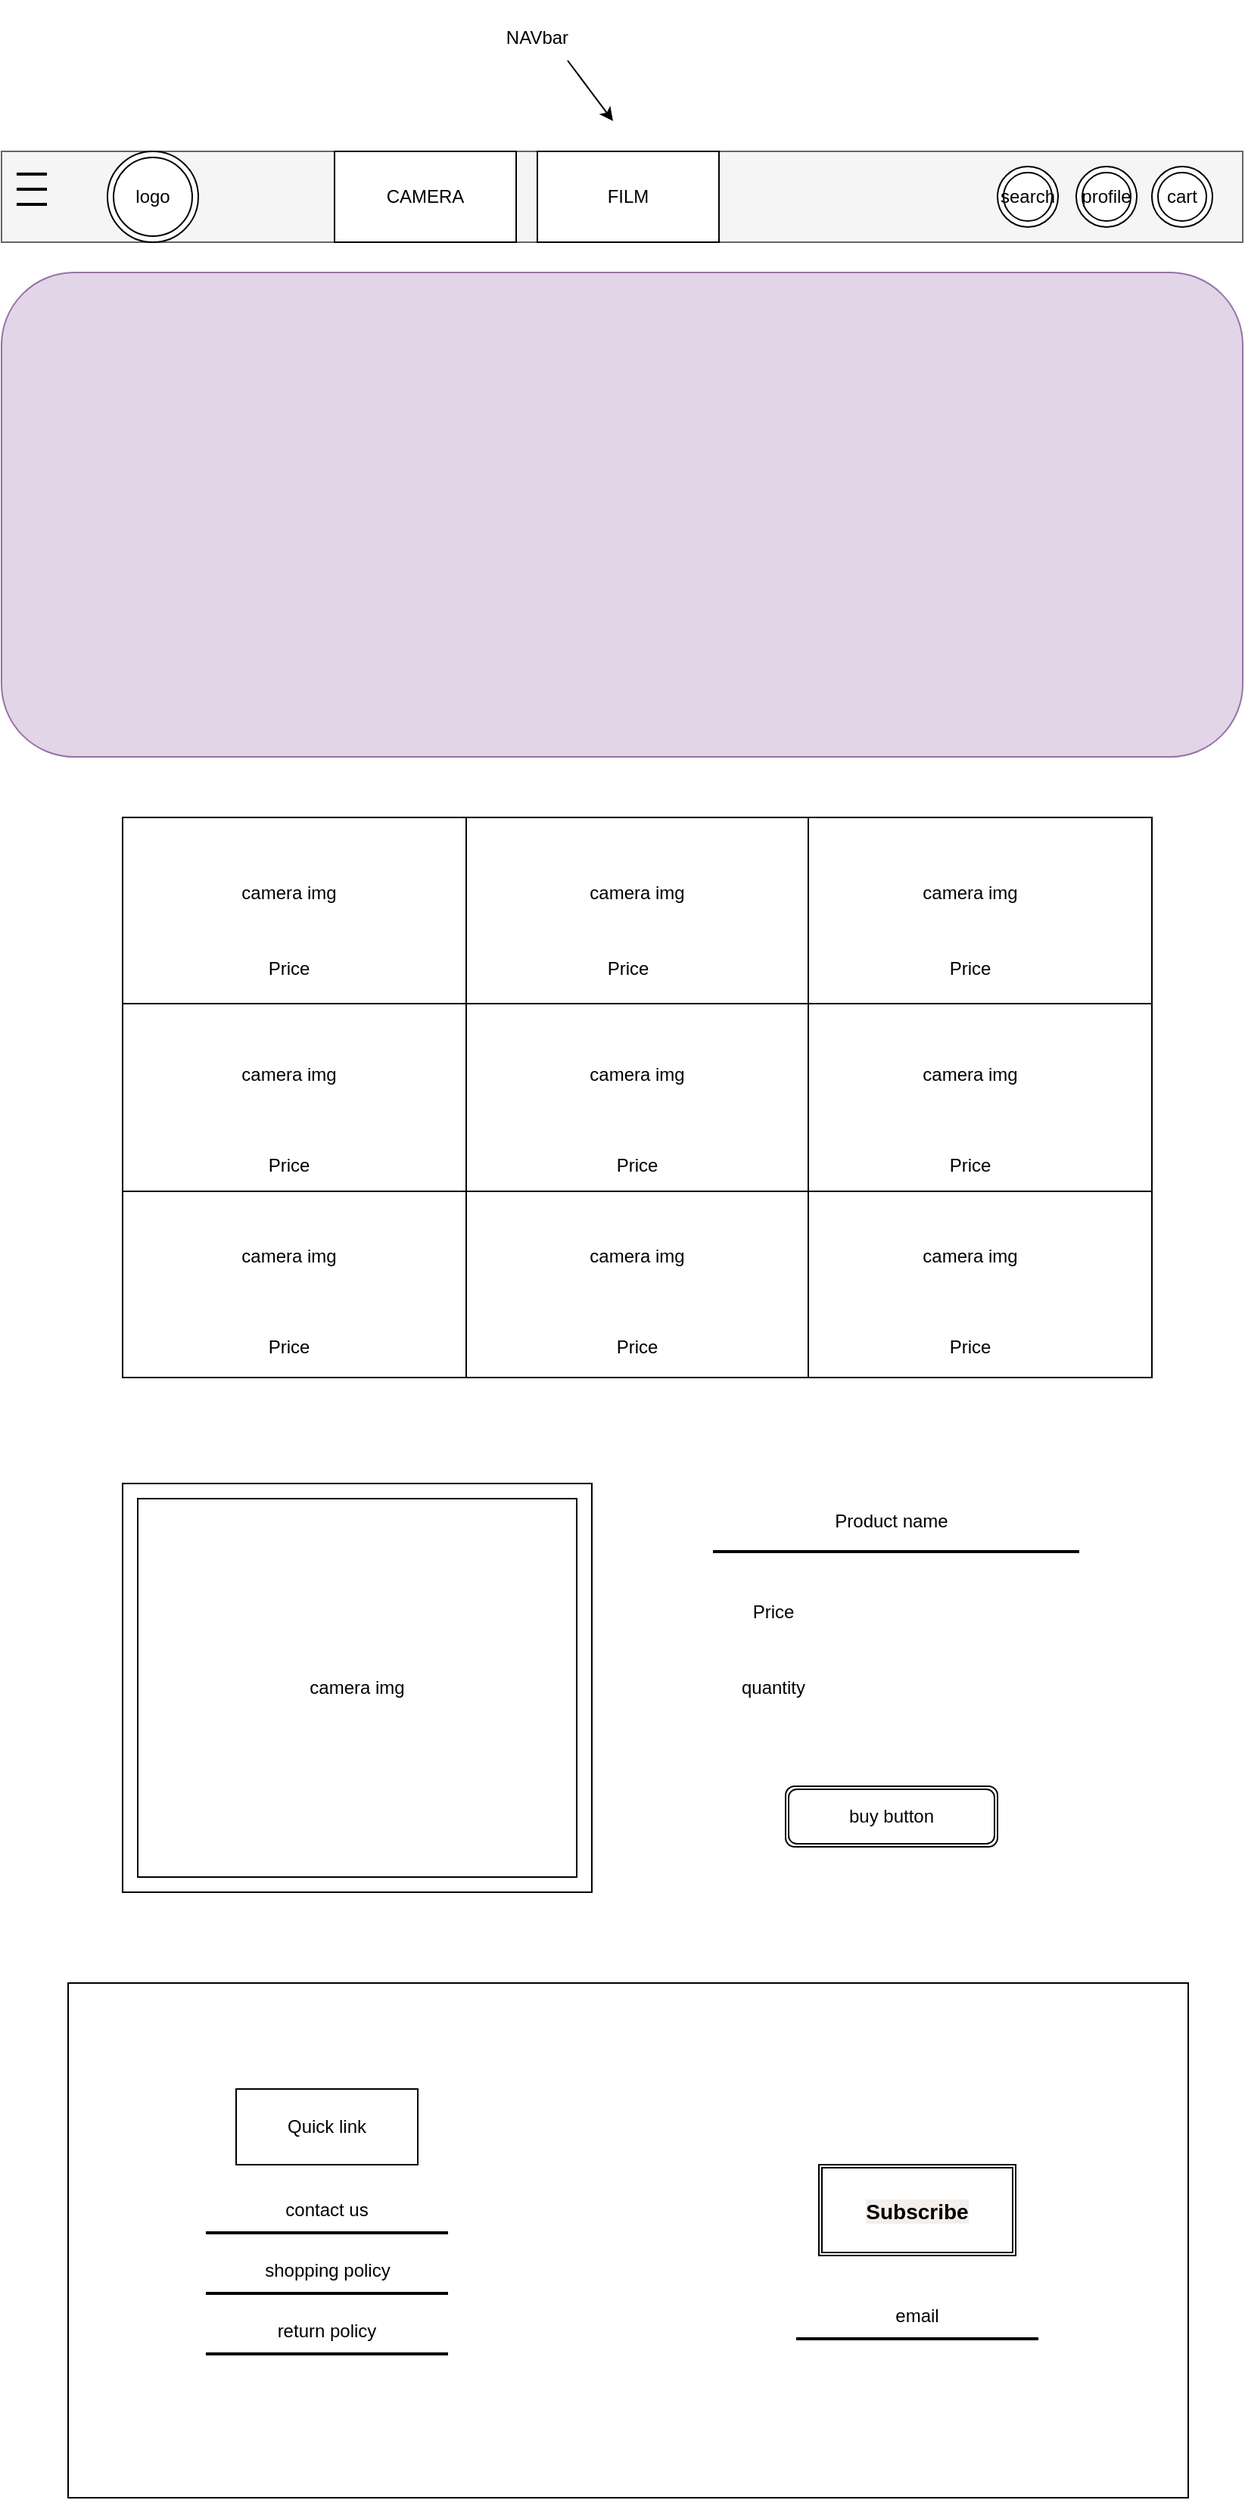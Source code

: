 <mxfile version="24.7.7" pages="2">
  <diagram name="main page" id="b4QESLmQaPlSJdOXizCd">
    <mxGraphModel dx="913" dy="2324" grid="1" gridSize="10" guides="1" tooltips="1" connect="1" arrows="1" fold="1" page="1" pageScale="1" pageWidth="827" pageHeight="1169" math="0" shadow="0">
      <root>
        <mxCell id="0" />
        <mxCell id="1" parent="0" />
        <mxCell id="5zPZAQfJRca9_3svzDNB-1" value="" style="rounded=0;whiteSpace=wrap;html=1;fillColor=#f5f5f5;fontColor=#333333;strokeColor=#666666;" vertex="1" parent="1">
          <mxGeometry width="820" height="60" as="geometry" />
        </mxCell>
        <mxCell id="5zPZAQfJRca9_3svzDNB-2" value="" style="rounded=1;whiteSpace=wrap;html=1;fillColor=#e1d5e7;strokeColor=#9673a6;" vertex="1" parent="1">
          <mxGeometry y="80" width="820" height="320" as="geometry" />
        </mxCell>
        <mxCell id="5zPZAQfJRca9_3svzDNB-3" value="" style="shape=table;startSize=0;container=1;collapsible=0;childLayout=tableLayout;fontSize=16;" vertex="1" parent="1">
          <mxGeometry x="80" y="440" width="680" height="370" as="geometry" />
        </mxCell>
        <mxCell id="5zPZAQfJRca9_3svzDNB-4" value="" style="shape=tableRow;horizontal=0;startSize=0;swimlaneHead=0;swimlaneBody=0;strokeColor=inherit;top=0;left=0;bottom=0;right=0;collapsible=0;dropTarget=0;fillColor=none;points=[[0,0.5],[1,0.5]];portConstraint=eastwest;fontSize=16;" vertex="1" parent="5zPZAQfJRca9_3svzDNB-3">
          <mxGeometry width="680" height="123" as="geometry" />
        </mxCell>
        <mxCell id="5zPZAQfJRca9_3svzDNB-5" value="" style="shape=partialRectangle;html=1;whiteSpace=wrap;connectable=0;strokeColor=inherit;overflow=hidden;fillColor=none;top=0;left=0;bottom=0;right=0;pointerEvents=1;fontSize=16;" vertex="1" parent="5zPZAQfJRca9_3svzDNB-4">
          <mxGeometry width="227" height="123" as="geometry">
            <mxRectangle width="227" height="123" as="alternateBounds" />
          </mxGeometry>
        </mxCell>
        <mxCell id="5zPZAQfJRca9_3svzDNB-6" value="" style="shape=partialRectangle;html=1;whiteSpace=wrap;connectable=0;strokeColor=inherit;overflow=hidden;fillColor=none;top=0;left=0;bottom=0;right=0;pointerEvents=1;fontSize=16;" vertex="1" parent="5zPZAQfJRca9_3svzDNB-4">
          <mxGeometry x="227" width="226" height="123" as="geometry">
            <mxRectangle width="226" height="123" as="alternateBounds" />
          </mxGeometry>
        </mxCell>
        <mxCell id="5zPZAQfJRca9_3svzDNB-7" value="" style="shape=partialRectangle;html=1;whiteSpace=wrap;connectable=0;strokeColor=inherit;overflow=hidden;fillColor=none;top=0;left=0;bottom=0;right=0;pointerEvents=1;fontSize=16;" vertex="1" parent="5zPZAQfJRca9_3svzDNB-4">
          <mxGeometry x="453" width="227" height="123" as="geometry">
            <mxRectangle width="227" height="123" as="alternateBounds" />
          </mxGeometry>
        </mxCell>
        <mxCell id="5zPZAQfJRca9_3svzDNB-8" value="" style="shape=tableRow;horizontal=0;startSize=0;swimlaneHead=0;swimlaneBody=0;strokeColor=inherit;top=0;left=0;bottom=0;right=0;collapsible=0;dropTarget=0;fillColor=none;points=[[0,0.5],[1,0.5]];portConstraint=eastwest;fontSize=16;" vertex="1" parent="5zPZAQfJRca9_3svzDNB-3">
          <mxGeometry y="123" width="680" height="124" as="geometry" />
        </mxCell>
        <mxCell id="5zPZAQfJRca9_3svzDNB-9" value="" style="shape=partialRectangle;html=1;whiteSpace=wrap;connectable=0;strokeColor=inherit;overflow=hidden;fillColor=none;top=0;left=0;bottom=0;right=0;pointerEvents=1;fontSize=16;" vertex="1" parent="5zPZAQfJRca9_3svzDNB-8">
          <mxGeometry width="227" height="124" as="geometry">
            <mxRectangle width="227" height="124" as="alternateBounds" />
          </mxGeometry>
        </mxCell>
        <mxCell id="5zPZAQfJRca9_3svzDNB-10" value="" style="shape=partialRectangle;html=1;whiteSpace=wrap;connectable=0;strokeColor=inherit;overflow=hidden;fillColor=none;top=0;left=0;bottom=0;right=0;pointerEvents=1;fontSize=16;" vertex="1" parent="5zPZAQfJRca9_3svzDNB-8">
          <mxGeometry x="227" width="226" height="124" as="geometry">
            <mxRectangle width="226" height="124" as="alternateBounds" />
          </mxGeometry>
        </mxCell>
        <mxCell id="5zPZAQfJRca9_3svzDNB-11" value="" style="shape=partialRectangle;html=1;whiteSpace=wrap;connectable=0;strokeColor=inherit;overflow=hidden;fillColor=none;top=0;left=0;bottom=0;right=0;pointerEvents=1;fontSize=16;" vertex="1" parent="5zPZAQfJRca9_3svzDNB-8">
          <mxGeometry x="453" width="227" height="124" as="geometry">
            <mxRectangle width="227" height="124" as="alternateBounds" />
          </mxGeometry>
        </mxCell>
        <mxCell id="5zPZAQfJRca9_3svzDNB-12" value="" style="shape=tableRow;horizontal=0;startSize=0;swimlaneHead=0;swimlaneBody=0;strokeColor=inherit;top=0;left=0;bottom=0;right=0;collapsible=0;dropTarget=0;fillColor=none;points=[[0,0.5],[1,0.5]];portConstraint=eastwest;fontSize=16;" vertex="1" parent="5zPZAQfJRca9_3svzDNB-3">
          <mxGeometry y="247" width="680" height="123" as="geometry" />
        </mxCell>
        <mxCell id="5zPZAQfJRca9_3svzDNB-13" value="" style="shape=partialRectangle;html=1;whiteSpace=wrap;connectable=0;strokeColor=inherit;overflow=hidden;fillColor=none;top=0;left=0;bottom=0;right=0;pointerEvents=1;fontSize=16;" vertex="1" parent="5zPZAQfJRca9_3svzDNB-12">
          <mxGeometry width="227" height="123" as="geometry">
            <mxRectangle width="227" height="123" as="alternateBounds" />
          </mxGeometry>
        </mxCell>
        <mxCell id="5zPZAQfJRca9_3svzDNB-14" value="" style="shape=partialRectangle;html=1;whiteSpace=wrap;connectable=0;strokeColor=inherit;overflow=hidden;fillColor=none;top=0;left=0;bottom=0;right=0;pointerEvents=1;fontSize=16;" vertex="1" parent="5zPZAQfJRca9_3svzDNB-12">
          <mxGeometry x="227" width="226" height="123" as="geometry">
            <mxRectangle width="226" height="123" as="alternateBounds" />
          </mxGeometry>
        </mxCell>
        <mxCell id="5zPZAQfJRca9_3svzDNB-15" value="" style="shape=partialRectangle;html=1;whiteSpace=wrap;connectable=0;strokeColor=inherit;overflow=hidden;fillColor=none;top=0;left=0;bottom=0;right=0;pointerEvents=1;fontSize=16;" vertex="1" parent="5zPZAQfJRca9_3svzDNB-12">
          <mxGeometry x="453" width="227" height="123" as="geometry">
            <mxRectangle width="227" height="123" as="alternateBounds" />
          </mxGeometry>
        </mxCell>
        <mxCell id="5zPZAQfJRca9_3svzDNB-17" value="" style="verticalLabelPosition=bottom;verticalAlign=top;html=1;shape=mxgraph.basic.frame;dx=10;whiteSpace=wrap;" vertex="1" parent="1">
          <mxGeometry x="80" y="880" width="310" height="270" as="geometry" />
        </mxCell>
        <UserObject label="Product name" placeholders="1" name="Variable" id="5zPZAQfJRca9_3svzDNB-19">
          <mxCell style="text;html=1;strokeColor=none;fillColor=none;align=center;verticalAlign=middle;whiteSpace=wrap;overflow=hidden;" vertex="1" parent="1">
            <mxGeometry x="440" y="880" width="296" height="50" as="geometry" />
          </mxCell>
        </UserObject>
        <UserObject label="Price" placeholders="1" name="Variable" id="5zPZAQfJRca9_3svzDNB-20">
          <mxCell style="text;html=1;strokeColor=none;fillColor=none;align=center;verticalAlign=middle;whiteSpace=wrap;overflow=hidden;" vertex="1" parent="1">
            <mxGeometry x="450" y="950" width="120" height="30" as="geometry" />
          </mxCell>
        </UserObject>
        <UserObject label="quantity" placeholders="1" name="Variable" id="5zPZAQfJRca9_3svzDNB-22">
          <mxCell style="text;html=1;strokeColor=none;fillColor=none;align=center;verticalAlign=middle;whiteSpace=wrap;overflow=hidden;" vertex="1" parent="1">
            <mxGeometry x="470" y="1005" width="80" height="20" as="geometry" />
          </mxCell>
        </UserObject>
        <mxCell id="5zPZAQfJRca9_3svzDNB-24" value="" style="shape=ext;double=1;rounded=1;whiteSpace=wrap;html=1;" vertex="1" parent="1">
          <mxGeometry x="518" y="1080" width="140" height="40" as="geometry" />
        </mxCell>
        <UserObject label="buy button" placeholders="1" name="Variable" id="5zPZAQfJRca9_3svzDNB-25">
          <mxCell style="text;html=1;strokeColor=none;fillColor=none;align=center;verticalAlign=middle;whiteSpace=wrap;overflow=hidden;" vertex="1" parent="1">
            <mxGeometry x="548" y="1090" width="80" height="20" as="geometry" />
          </mxCell>
        </UserObject>
        <mxCell id="5zPZAQfJRca9_3svzDNB-26" value="" style="line;strokeWidth=2;html=1;" vertex="1" parent="1">
          <mxGeometry x="470" y="920" width="242" height="10" as="geometry" />
        </mxCell>
        <UserObject label="camera img" placeholders="1" name="Variable" id="5zPZAQfJRca9_3svzDNB-27">
          <mxCell style="text;html=1;strokeColor=none;fillColor=none;align=center;verticalAlign=middle;whiteSpace=wrap;overflow=hidden;" vertex="1" parent="1">
            <mxGeometry x="195" y="1005" width="80" height="20" as="geometry" />
          </mxCell>
        </UserObject>
        <UserObject label="camera img" placeholders="1" name="Variable" id="5zPZAQfJRca9_3svzDNB-28">
          <mxCell style="text;html=1;strokeColor=none;fillColor=none;align=center;verticalAlign=middle;whiteSpace=wrap;overflow=hidden;" vertex="1" parent="1">
            <mxGeometry x="600" y="600" width="80" height="20" as="geometry" />
          </mxCell>
        </UserObject>
        <UserObject label="camera img" placeholders="1" name="Variable" id="5zPZAQfJRca9_3svzDNB-42">
          <mxCell style="text;html=1;strokeColor=none;fillColor=none;align=center;verticalAlign=middle;whiteSpace=wrap;overflow=hidden;" vertex="1" parent="1">
            <mxGeometry x="380" y="600" width="80" height="20" as="geometry" />
          </mxCell>
        </UserObject>
        <UserObject label="camera img" placeholders="1" name="Variable" id="5zPZAQfJRca9_3svzDNB-43">
          <mxCell style="text;html=1;strokeColor=none;fillColor=none;align=center;verticalAlign=middle;whiteSpace=wrap;overflow=hidden;" vertex="1" parent="1">
            <mxGeometry x="150" y="600" width="80" height="20" as="geometry" />
          </mxCell>
        </UserObject>
        <UserObject label="camera img" placeholders="1" name="Variable" id="5zPZAQfJRca9_3svzDNB-44">
          <mxCell style="text;html=1;strokeColor=none;fillColor=none;align=center;verticalAlign=middle;whiteSpace=wrap;overflow=hidden;" vertex="1" parent="1">
            <mxGeometry x="600" y="480" width="80" height="20" as="geometry" />
          </mxCell>
        </UserObject>
        <UserObject label="camera img" placeholders="1" name="Variable" id="5zPZAQfJRca9_3svzDNB-45">
          <mxCell style="text;html=1;strokeColor=none;fillColor=none;align=center;verticalAlign=middle;whiteSpace=wrap;overflow=hidden;" vertex="1" parent="1">
            <mxGeometry x="600" y="720" width="80" height="20" as="geometry" />
          </mxCell>
        </UserObject>
        <UserObject label="camera img" placeholders="1" name="Variable" id="5zPZAQfJRca9_3svzDNB-46">
          <mxCell style="text;html=1;strokeColor=none;fillColor=none;align=center;verticalAlign=middle;whiteSpace=wrap;overflow=hidden;" vertex="1" parent="1">
            <mxGeometry x="380" y="480" width="80" height="20" as="geometry" />
          </mxCell>
        </UserObject>
        <UserObject label="camera img" placeholders="1" name="Variable" id="5zPZAQfJRca9_3svzDNB-47">
          <mxCell style="text;html=1;strokeColor=none;fillColor=none;align=center;verticalAlign=middle;whiteSpace=wrap;overflow=hidden;" vertex="1" parent="1">
            <mxGeometry x="150" y="480" width="80" height="20" as="geometry" />
          </mxCell>
        </UserObject>
        <UserObject label="camera img" placeholders="1" name="Variable" id="5zPZAQfJRca9_3svzDNB-50">
          <mxCell style="text;html=1;strokeColor=none;fillColor=none;align=center;verticalAlign=middle;whiteSpace=wrap;overflow=hidden;" vertex="1" parent="1">
            <mxGeometry x="150" y="720" width="80" height="20" as="geometry" />
          </mxCell>
        </UserObject>
        <UserObject label="camera img" placeholders="1" name="Variable" id="5zPZAQfJRca9_3svzDNB-51">
          <mxCell style="text;html=1;strokeColor=none;fillColor=none;align=center;verticalAlign=middle;whiteSpace=wrap;overflow=hidden;" vertex="1" parent="1">
            <mxGeometry x="380" y="720" width="80" height="20" as="geometry" />
          </mxCell>
        </UserObject>
        <UserObject label="Price" placeholders="1" name="Variable" id="5zPZAQfJRca9_3svzDNB-52">
          <mxCell style="text;html=1;strokeColor=none;fillColor=none;align=center;verticalAlign=middle;whiteSpace=wrap;overflow=hidden;" vertex="1" parent="1">
            <mxGeometry x="380" y="660" width="80" height="20" as="geometry" />
          </mxCell>
        </UserObject>
        <UserObject label="Price" placeholders="1" name="Variable" id="5zPZAQfJRca9_3svzDNB-55">
          <mxCell style="text;html=1;strokeColor=none;fillColor=none;align=center;verticalAlign=middle;whiteSpace=wrap;overflow=hidden;" vertex="1" parent="1">
            <mxGeometry x="150" y="660" width="80" height="20" as="geometry" />
          </mxCell>
        </UserObject>
        <UserObject label="Price" placeholders="1" name="Variable" id="5zPZAQfJRca9_3svzDNB-56">
          <mxCell style="text;html=1;strokeColor=none;fillColor=none;align=center;verticalAlign=middle;whiteSpace=wrap;overflow=hidden;" vertex="1" parent="1">
            <mxGeometry x="150" y="780" width="80" height="20" as="geometry" />
          </mxCell>
        </UserObject>
        <UserObject label="Price" placeholders="1" name="Variable" id="5zPZAQfJRca9_3svzDNB-57">
          <mxCell style="text;html=1;strokeColor=none;fillColor=none;align=center;verticalAlign=middle;whiteSpace=wrap;overflow=hidden;" vertex="1" parent="1">
            <mxGeometry x="380" y="780" width="80" height="20" as="geometry" />
          </mxCell>
        </UserObject>
        <UserObject label="Price" placeholders="1" name="Variable" id="5zPZAQfJRca9_3svzDNB-58">
          <mxCell style="text;html=1;strokeColor=none;fillColor=none;align=center;verticalAlign=middle;whiteSpace=wrap;overflow=hidden;" vertex="1" parent="1">
            <mxGeometry x="600" y="780" width="80" height="20" as="geometry" />
          </mxCell>
        </UserObject>
        <UserObject label="Price" placeholders="1" name="Variable" id="5zPZAQfJRca9_3svzDNB-59">
          <mxCell style="text;html=1;strokeColor=none;fillColor=none;align=center;verticalAlign=middle;whiteSpace=wrap;overflow=hidden;" vertex="1" parent="1">
            <mxGeometry x="600" y="660" width="80" height="20" as="geometry" />
          </mxCell>
        </UserObject>
        <UserObject label="Price" placeholders="1" name="Variable" id="5zPZAQfJRca9_3svzDNB-61">
          <mxCell style="text;html=1;strokeColor=none;fillColor=none;align=center;verticalAlign=middle;whiteSpace=wrap;overflow=hidden;" vertex="1" parent="1">
            <mxGeometry x="150" y="530" width="80" height="20" as="geometry" />
          </mxCell>
        </UserObject>
        <UserObject label="Price" placeholders="1" name="Variable" id="5zPZAQfJRca9_3svzDNB-62">
          <mxCell style="text;html=1;strokeColor=none;fillColor=none;align=center;verticalAlign=middle;whiteSpace=wrap;overflow=hidden;" vertex="1" parent="1">
            <mxGeometry x="374" y="530" width="80" height="20" as="geometry" />
          </mxCell>
        </UserObject>
        <UserObject label="Price" placeholders="1" name="Variable" id="5zPZAQfJRca9_3svzDNB-63">
          <mxCell style="text;html=1;strokeColor=none;fillColor=none;align=center;verticalAlign=middle;whiteSpace=wrap;overflow=hidden;" vertex="1" parent="1">
            <mxGeometry x="600" y="530" width="80" height="20" as="geometry" />
          </mxCell>
        </UserObject>
        <mxCell id="5zPZAQfJRca9_3svzDNB-65" value="" style="ellipse;shape=doubleEllipse;whiteSpace=wrap;html=1;aspect=fixed;" vertex="1" parent="1">
          <mxGeometry x="70" width="60" height="60" as="geometry" />
        </mxCell>
        <mxCell id="5zPZAQfJRca9_3svzDNB-66" value="" style="verticalLabelPosition=bottom;verticalAlign=top;html=1;shape=mxgraph.basic.rect;fillColor2=none;strokeWidth=1;size=20;indent=5;" vertex="1" parent="1">
          <mxGeometry x="220" width="120" height="60" as="geometry" />
        </mxCell>
        <UserObject label="CAMERA" placeholders="1" name="Variable" id="5zPZAQfJRca9_3svzDNB-67">
          <mxCell style="text;html=1;strokeColor=none;fillColor=none;align=center;verticalAlign=middle;whiteSpace=wrap;overflow=hidden;" vertex="1" parent="1">
            <mxGeometry x="240" y="20" width="80" height="20" as="geometry" />
          </mxCell>
        </UserObject>
        <mxCell id="5zPZAQfJRca9_3svzDNB-69" value="" style="verticalLabelPosition=bottom;verticalAlign=top;html=1;shape=mxgraph.basic.rect;fillColor2=none;strokeWidth=1;size=20;indent=5;" vertex="1" parent="1">
          <mxGeometry x="354" width="120" height="60" as="geometry" />
        </mxCell>
        <UserObject label="FILM&lt;span style=&quot;color: rgba(0, 0, 0, 0); font-family: monospace; font-size: 0px; text-align: start; text-wrap: nowrap;&quot;&gt;%3CmxGraphModel%3E%3Croot%3E%3CmxCell%20id%3D%220%22%2F%3E%3CmxCell%20id%3D%221%22%20parent%3D%220%22%2F%3E%3CmxCell%20id%3D%222%22%20value%3D%22%22%20style%3D%22verticalLabelPosition%3Dbottom%3BverticalAlign%3Dtop%3Bhtml%3D1%3Bshape%3Dmxgraph.basic.rect%3BfillColor2%3Dnone%3BstrokeWidth%3D1%3Bsize%3D20%3Bindent%3D5%3B%22%20vertex%3D%221%22%20parent%3D%221%22%3E%3CmxGeometry%20x%3D%22175%22%20width%3D%22120%22%20height%3D%2260%22%20as%3D%22geometry%22%2F%3E%3C%2FmxCell%3E%3CUserObject%20label%3D%22CAMERA%22%20placeholders%3D%221%22%20name%3D%22Variable%22%20id%3D%223%22%3E%3CmxCell%20style%3D%22text%3Bhtml%3D1%3BstrokeColor%3Dnone%3BfillColor%3Dnone%3Balign%3Dcenter%3BverticalAlign%3Dmiddle%3BwhiteSpace%3Dwrap%3Boverflow%3Dhidden%3B%22%20vertex%3D%221%22%20parent%3D%221%22%3E%3CmxGeometry%20x%3D%22195%22%20y%3D%2220%22%20width%3D%2280%22%20height%3D%2220%22%20as%3D%22geometry%22%2F%3E%3C%2FmxCell%3E%3C%2FUserObject%3E%3C%2Froot%3E%3C%2FmxGraphModel%3E&lt;/span&gt;" placeholders="1" name="Variable" id="5zPZAQfJRca9_3svzDNB-70">
          <mxCell style="text;html=1;strokeColor=none;fillColor=none;align=center;verticalAlign=middle;whiteSpace=wrap;overflow=hidden;" vertex="1" parent="1">
            <mxGeometry x="374" y="20" width="80" height="20" as="geometry" />
          </mxCell>
        </UserObject>
        <mxCell id="5zPZAQfJRca9_3svzDNB-73" value="" style="line;strokeWidth=2;html=1;" vertex="1" parent="1">
          <mxGeometry x="10" y="10" width="20" height="10" as="geometry" />
        </mxCell>
        <mxCell id="5zPZAQfJRca9_3svzDNB-74" value="" style="line;strokeWidth=2;html=1;" vertex="1" parent="1">
          <mxGeometry x="10" y="20" width="20" height="10" as="geometry" />
        </mxCell>
        <mxCell id="5zPZAQfJRca9_3svzDNB-75" value="" style="line;strokeWidth=2;html=1;" vertex="1" parent="1">
          <mxGeometry x="10" y="30" width="20" height="10" as="geometry" />
        </mxCell>
        <mxCell id="5zPZAQfJRca9_3svzDNB-85" value="" style="ellipse;shape=doubleEllipse;whiteSpace=wrap;html=1;aspect=fixed;" vertex="1" parent="1">
          <mxGeometry x="760" y="10" width="40" height="40" as="geometry" />
        </mxCell>
        <mxCell id="5zPZAQfJRca9_3svzDNB-86" value="" style="ellipse;shape=doubleEllipse;whiteSpace=wrap;html=1;aspect=fixed;" vertex="1" parent="1">
          <mxGeometry x="658" y="10" width="40" height="40" as="geometry" />
        </mxCell>
        <mxCell id="5zPZAQfJRca9_3svzDNB-87" value="" style="ellipse;shape=doubleEllipse;whiteSpace=wrap;html=1;aspect=fixed;" vertex="1" parent="1">
          <mxGeometry x="710" y="10" width="40" height="40" as="geometry" />
        </mxCell>
        <UserObject label="search" placeholders="1" name="Variable" id="5zPZAQfJRca9_3svzDNB-88">
          <mxCell style="text;html=1;strokeColor=none;fillColor=none;align=center;verticalAlign=middle;whiteSpace=wrap;overflow=hidden;" vertex="1" parent="1">
            <mxGeometry x="652" y="5" width="52" height="50" as="geometry" />
          </mxCell>
        </UserObject>
        <UserObject label="profile" placeholders="1" name="Variable" id="5zPZAQfJRca9_3svzDNB-89">
          <mxCell style="text;html=1;strokeColor=none;fillColor=none;align=center;verticalAlign=middle;whiteSpace=wrap;overflow=hidden;" vertex="1" parent="1">
            <mxGeometry x="690" y="20" width="80" height="20" as="geometry" />
          </mxCell>
        </UserObject>
        <UserObject label="cart" placeholders="1" name="Variable" id="5zPZAQfJRca9_3svzDNB-90">
          <mxCell style="text;html=1;strokeColor=none;fillColor=none;align=center;verticalAlign=middle;whiteSpace=wrap;overflow=hidden;" vertex="1" parent="1">
            <mxGeometry x="740" y="20" width="80" height="20" as="geometry" />
          </mxCell>
        </UserObject>
        <UserObject label="logo" placeholders="1" name="Variable" id="5zPZAQfJRca9_3svzDNB-91">
          <mxCell style="text;html=1;strokeColor=none;fillColor=none;align=center;verticalAlign=middle;whiteSpace=wrap;overflow=hidden;" vertex="1" parent="1">
            <mxGeometry x="60" y="20" width="80" height="20" as="geometry" />
          </mxCell>
        </UserObject>
        <mxCell id="5zPZAQfJRca9_3svzDNB-94" value="" style="rounded=0;whiteSpace=wrap;html=1;" vertex="1" parent="1">
          <mxGeometry x="44" y="1210" width="740" height="340" as="geometry" />
        </mxCell>
        <mxCell id="5zPZAQfJRca9_3svzDNB-95" value="" style="rounded=0;whiteSpace=wrap;html=1;" vertex="1" parent="1">
          <mxGeometry x="155" y="1280" width="120" height="50" as="geometry" />
        </mxCell>
        <UserObject label="Quick link" placeholders="1" name="Variable" id="5zPZAQfJRca9_3svzDNB-96">
          <mxCell style="text;html=1;strokeColor=none;fillColor=none;align=center;verticalAlign=middle;whiteSpace=wrap;overflow=hidden;" vertex="1" parent="1">
            <mxGeometry x="175" y="1295" width="80" height="20" as="geometry" />
          </mxCell>
        </UserObject>
        <mxCell id="5zPZAQfJRca9_3svzDNB-97" value="" style="shape=ext;double=1;rounded=0;whiteSpace=wrap;html=1;" vertex="1" parent="1">
          <mxGeometry x="540" y="1330" width="130" height="60" as="geometry" />
        </mxCell>
        <UserObject label="&lt;meta charset=&quot;utf-8&quot;&gt;&lt;span style=&quot;color: rgb(0, 0, 0); font-family: &amp;quot;Nunito Sans&amp;quot;, sans-serif; font-size: 14px; font-style: normal; font-variant-ligatures: normal; font-variant-caps: normal; font-weight: 700; letter-spacing: normal; orphans: 2; text-align: start; text-indent: 0px; text-transform: none; widows: 2; word-spacing: 0px; -webkit-text-stroke-width: 0px; white-space: normal; background-color: rgb(243, 239, 236); text-decoration-thickness: initial; text-decoration-style: initial; text-decoration-color: initial; display: inline !important; float: none;&quot;&gt;Subscribe for latest news&lt;/span&gt;" placeholders="1" name="Variable" id="5zPZAQfJRca9_3svzDNB-98">
          <mxCell style="text;html=1;strokeColor=none;fillColor=none;align=center;verticalAlign=middle;whiteSpace=wrap;overflow=hidden;" vertex="1" parent="1">
            <mxGeometry x="565" y="1350" width="80" height="20" as="geometry" />
          </mxCell>
        </UserObject>
        <mxCell id="5zPZAQfJRca9_3svzDNB-100" value="" style="line;strokeWidth=2;html=1;" vertex="1" parent="1">
          <mxGeometry x="525" y="1440" width="160" height="10" as="geometry" />
        </mxCell>
        <UserObject label="email" placeholders="1" name="Variable" id="5zPZAQfJRca9_3svzDNB-101">
          <mxCell style="text;html=1;strokeColor=none;fillColor=none;align=center;verticalAlign=middle;whiteSpace=wrap;overflow=hidden;" vertex="1" parent="1">
            <mxGeometry x="565" y="1420" width="80" height="20" as="geometry" />
          </mxCell>
        </UserObject>
        <mxCell id="5zPZAQfJRca9_3svzDNB-102" value="" style="line;strokeWidth=2;html=1;" vertex="1" parent="1">
          <mxGeometry x="135" y="1370" width="160" height="10" as="geometry" />
        </mxCell>
        <UserObject label="contact us" placeholders="1" name="Variable" id="5zPZAQfJRca9_3svzDNB-103">
          <mxCell style="text;html=1;strokeColor=none;fillColor=none;align=center;verticalAlign=middle;whiteSpace=wrap;overflow=hidden;" vertex="1" parent="1">
            <mxGeometry x="175" y="1350" width="80" height="20" as="geometry" />
          </mxCell>
        </UserObject>
        <mxCell id="5zPZAQfJRca9_3svzDNB-104" value="" style="line;strokeWidth=2;html=1;" vertex="1" parent="1">
          <mxGeometry x="135" y="1410" width="160" height="10" as="geometry" />
        </mxCell>
        <UserObject label="shopping policy" placeholders="1" name="Variable" id="5zPZAQfJRca9_3svzDNB-105">
          <mxCell style="text;html=1;strokeColor=none;fillColor=none;align=center;verticalAlign=middle;whiteSpace=wrap;overflow=hidden;" vertex="1" parent="1">
            <mxGeometry x="167.5" y="1390" width="95" height="20" as="geometry" />
          </mxCell>
        </UserObject>
        <mxCell id="5zPZAQfJRca9_3svzDNB-106" value="" style="line;strokeWidth=2;html=1;" vertex="1" parent="1">
          <mxGeometry x="135" y="1450" width="160" height="10" as="geometry" />
        </mxCell>
        <UserObject label="return policy" placeholders="1" name="Variable" id="5zPZAQfJRca9_3svzDNB-107">
          <mxCell style="text;html=1;strokeColor=none;fillColor=none;align=center;verticalAlign=middle;whiteSpace=wrap;overflow=hidden;" vertex="1" parent="1">
            <mxGeometry x="175" y="1430" width="80" height="20" as="geometry" />
          </mxCell>
        </UserObject>
        <mxCell id="5L-D85Fu1tu8d1NwGNCw-1" value="" style="endArrow=classic;html=1;rounded=0;" edge="1" parent="1">
          <mxGeometry width="50" height="50" relative="1" as="geometry">
            <mxPoint x="374" y="-60" as="sourcePoint" />
            <mxPoint x="404" y="-20" as="targetPoint" />
          </mxGeometry>
        </mxCell>
        <UserObject label="NAVbar" placeholders="1" name="Variable" id="5L-D85Fu1tu8d1NwGNCw-2">
          <mxCell style="text;html=1;strokeColor=none;fillColor=none;align=center;verticalAlign=middle;whiteSpace=wrap;overflow=hidden;" vertex="1" parent="1">
            <mxGeometry x="254" y="-100" width="200" height="50" as="geometry" />
          </mxCell>
        </UserObject>
      </root>
    </mxGraphModel>
  </diagram>
  <diagram id="J8YT-CM9pv0q3QamHaMT" name="第 2 页">
    <mxGraphModel dx="913" dy="2324" grid="1" gridSize="10" guides="1" tooltips="1" connect="1" arrows="1" fold="1" page="1" pageScale="1" pageWidth="827" pageHeight="1169" math="0" shadow="0">
      <root>
        <mxCell id="0" />
        <mxCell id="1" parent="0" />
        <mxCell id="2wU-VktqCNlbF427Mv_x-1" value="" style="rounded=0;whiteSpace=wrap;html=1;fillColor=#f5f5f5;fontColor=#333333;strokeColor=#666666;" vertex="1" parent="1">
          <mxGeometry width="820" height="60" as="geometry" />
        </mxCell>
        <mxCell id="2wU-VktqCNlbF427Mv_x-2" value="" style="ellipse;shape=doubleEllipse;whiteSpace=wrap;html=1;aspect=fixed;" vertex="1" parent="1">
          <mxGeometry x="70" width="60" height="60" as="geometry" />
        </mxCell>
        <mxCell id="2wU-VktqCNlbF427Mv_x-3" value="" style="verticalLabelPosition=bottom;verticalAlign=top;html=1;shape=mxgraph.basic.rect;fillColor2=none;strokeWidth=1;size=20;indent=5;" vertex="1" parent="1">
          <mxGeometry x="220" width="120" height="60" as="geometry" />
        </mxCell>
        <UserObject label="CAMERA" placeholders="1" name="Variable" id="2wU-VktqCNlbF427Mv_x-4">
          <mxCell style="text;html=1;strokeColor=none;fillColor=none;align=center;verticalAlign=middle;whiteSpace=wrap;overflow=hidden;" vertex="1" parent="1">
            <mxGeometry x="240" y="20" width="80" height="20" as="geometry" />
          </mxCell>
        </UserObject>
        <mxCell id="2wU-VktqCNlbF427Mv_x-5" value="" style="verticalLabelPosition=bottom;verticalAlign=top;html=1;shape=mxgraph.basic.rect;fillColor2=none;strokeWidth=1;size=20;indent=5;" vertex="1" parent="1">
          <mxGeometry x="354" width="120" height="60" as="geometry" />
        </mxCell>
        <UserObject label="FILM&lt;span style=&quot;color: rgba(0, 0, 0, 0); font-family: monospace; font-size: 0px; text-align: start; text-wrap: nowrap;&quot;&gt;%3CmxGraphModel%3E%3Croot%3E%3CmxCell%20id%3D%220%22%2F%3E%3CmxCell%20id%3D%221%22%20parent%3D%220%22%2F%3E%3CmxCell%20id%3D%222%22%20value%3D%22%22%20style%3D%22verticalLabelPosition%3Dbottom%3BverticalAlign%3Dtop%3Bhtml%3D1%3Bshape%3Dmxgraph.basic.rect%3BfillColor2%3Dnone%3BstrokeWidth%3D1%3Bsize%3D20%3Bindent%3D5%3B%22%20vertex%3D%221%22%20parent%3D%221%22%3E%3CmxGeometry%20x%3D%22175%22%20width%3D%22120%22%20height%3D%2260%22%20as%3D%22geometry%22%2F%3E%3C%2FmxCell%3E%3CUserObject%20label%3D%22CAMERA%22%20placeholders%3D%221%22%20name%3D%22Variable%22%20id%3D%223%22%3E%3CmxCell%20style%3D%22text%3Bhtml%3D1%3BstrokeColor%3Dnone%3BfillColor%3Dnone%3Balign%3Dcenter%3BverticalAlign%3Dmiddle%3BwhiteSpace%3Dwrap%3Boverflow%3Dhidden%3B%22%20vertex%3D%221%22%20parent%3D%221%22%3E%3CmxGeometry%20x%3D%22195%22%20y%3D%2220%22%20width%3D%2280%22%20height%3D%2220%22%20as%3D%22geometry%22%2F%3E%3C%2FmxCell%3E%3C%2FUserObject%3E%3C%2Froot%3E%3C%2FmxGraphModel%3E&lt;/span&gt;" placeholders="1" name="Variable" id="2wU-VktqCNlbF427Mv_x-6">
          <mxCell style="text;html=1;strokeColor=none;fillColor=none;align=center;verticalAlign=middle;whiteSpace=wrap;overflow=hidden;" vertex="1" parent="1">
            <mxGeometry x="374" y="20" width="80" height="20" as="geometry" />
          </mxCell>
        </UserObject>
        <mxCell id="2wU-VktqCNlbF427Mv_x-7" value="" style="line;strokeWidth=2;html=1;" vertex="1" parent="1">
          <mxGeometry x="10" y="10" width="20" height="10" as="geometry" />
        </mxCell>
        <mxCell id="2wU-VktqCNlbF427Mv_x-8" value="" style="line;strokeWidth=2;html=1;" vertex="1" parent="1">
          <mxGeometry x="10" y="20" width="20" height="10" as="geometry" />
        </mxCell>
        <mxCell id="2wU-VktqCNlbF427Mv_x-9" value="" style="line;strokeWidth=2;html=1;" vertex="1" parent="1">
          <mxGeometry x="10" y="30" width="20" height="10" as="geometry" />
        </mxCell>
        <mxCell id="2wU-VktqCNlbF427Mv_x-10" value="" style="ellipse;shape=doubleEllipse;whiteSpace=wrap;html=1;aspect=fixed;" vertex="1" parent="1">
          <mxGeometry x="760" y="10" width="40" height="40" as="geometry" />
        </mxCell>
        <mxCell id="2wU-VktqCNlbF427Mv_x-11" value="" style="ellipse;shape=doubleEllipse;whiteSpace=wrap;html=1;aspect=fixed;" vertex="1" parent="1">
          <mxGeometry x="658" y="10" width="40" height="40" as="geometry" />
        </mxCell>
        <mxCell id="2wU-VktqCNlbF427Mv_x-12" value="" style="ellipse;shape=doubleEllipse;whiteSpace=wrap;html=1;aspect=fixed;" vertex="1" parent="1">
          <mxGeometry x="710" y="10" width="40" height="40" as="geometry" />
        </mxCell>
        <UserObject label="search" placeholders="1" name="Variable" id="2wU-VktqCNlbF427Mv_x-13">
          <mxCell style="text;html=1;strokeColor=none;fillColor=none;align=center;verticalAlign=middle;whiteSpace=wrap;overflow=hidden;" vertex="1" parent="1">
            <mxGeometry x="652" y="5" width="52" height="50" as="geometry" />
          </mxCell>
        </UserObject>
        <UserObject label="profile" placeholders="1" name="Variable" id="2wU-VktqCNlbF427Mv_x-14">
          <mxCell style="text;html=1;strokeColor=none;fillColor=none;align=center;verticalAlign=middle;whiteSpace=wrap;overflow=hidden;" vertex="1" parent="1">
            <mxGeometry x="690" y="20" width="80" height="20" as="geometry" />
          </mxCell>
        </UserObject>
        <UserObject label="cart" placeholders="1" name="Variable" id="2wU-VktqCNlbF427Mv_x-15">
          <mxCell style="text;html=1;strokeColor=none;fillColor=none;align=center;verticalAlign=middle;whiteSpace=wrap;overflow=hidden;" vertex="1" parent="1">
            <mxGeometry x="740" y="20" width="80" height="20" as="geometry" />
          </mxCell>
        </UserObject>
        <UserObject label="logo" placeholders="1" name="Variable" id="2wU-VktqCNlbF427Mv_x-16">
          <mxCell style="text;html=1;strokeColor=none;fillColor=none;align=center;verticalAlign=middle;whiteSpace=wrap;overflow=hidden;" vertex="1" parent="1">
            <mxGeometry x="60" y="20" width="80" height="20" as="geometry" />
          </mxCell>
        </UserObject>
        <mxCell id="sWwGoei-Ed9Zact5cnwP-1" value="" style="verticalLabelPosition=bottom;verticalAlign=top;html=1;shape=mxgraph.basic.frame;dx=10;whiteSpace=wrap;" vertex="1" parent="1">
          <mxGeometry x="80" y="170" width="310" height="270" as="geometry" />
        </mxCell>
        <UserObject label="Product name" placeholders="1" name="Variable" id="sWwGoei-Ed9Zact5cnwP-2">
          <mxCell style="text;html=1;strokeColor=none;fillColor=none;align=center;verticalAlign=middle;whiteSpace=wrap;overflow=hidden;" vertex="1" parent="1">
            <mxGeometry x="440" y="170" width="296" height="50" as="geometry" />
          </mxCell>
        </UserObject>
        <UserObject label="Price" placeholders="1" name="Variable" id="sWwGoei-Ed9Zact5cnwP-3">
          <mxCell style="text;html=1;strokeColor=none;fillColor=none;align=center;verticalAlign=middle;whiteSpace=wrap;overflow=hidden;" vertex="1" parent="1">
            <mxGeometry x="450" y="250" width="120" height="30" as="geometry" />
          </mxCell>
        </UserObject>
        <UserObject label="quantity" placeholders="1" name="Variable" id="sWwGoei-Ed9Zact5cnwP-4">
          <mxCell style="text;html=1;strokeColor=none;fillColor=none;align=center;verticalAlign=middle;whiteSpace=wrap;overflow=hidden;" vertex="1" parent="1">
            <mxGeometry x="470" y="295" width="80" height="20" as="geometry" />
          </mxCell>
        </UserObject>
        <mxCell id="sWwGoei-Ed9Zact5cnwP-5" value="" style="shape=ext;double=1;rounded=1;whiteSpace=wrap;html=1;" vertex="1" parent="1">
          <mxGeometry x="518" y="360" width="140" height="40" as="geometry" />
        </mxCell>
        <UserObject label="buy button" placeholders="1" name="Variable" id="sWwGoei-Ed9Zact5cnwP-6">
          <mxCell style="text;html=1;strokeColor=none;fillColor=none;align=center;verticalAlign=middle;whiteSpace=wrap;overflow=hidden;" vertex="1" parent="1">
            <mxGeometry x="547" y="370" width="82" height="20" as="geometry" />
          </mxCell>
        </UserObject>
        <mxCell id="sWwGoei-Ed9Zact5cnwP-7" value="" style="line;strokeWidth=2;html=1;" vertex="1" parent="1">
          <mxGeometry x="470" y="210" width="242" height="10" as="geometry" />
        </mxCell>
        <UserObject label="camera img" placeholders="1" name="Variable" id="sWwGoei-Ed9Zact5cnwP-8">
          <mxCell style="text;html=1;strokeColor=none;fillColor=none;align=center;verticalAlign=middle;whiteSpace=wrap;overflow=hidden;fontSize=18;" vertex="1" parent="1">
            <mxGeometry x="162.5" y="260" width="145" height="75" as="geometry" />
          </mxCell>
        </UserObject>
        <mxCell id="sWwGoei-Ed9Zact5cnwP-9" value="" style="endArrow=classic;html=1;rounded=0;" edge="1" parent="1">
          <mxGeometry width="50" height="50" relative="1" as="geometry">
            <mxPoint x="340" y="-60" as="sourcePoint" />
            <mxPoint x="370" y="-20" as="targetPoint" />
          </mxGeometry>
        </mxCell>
        <UserObject label="NAVbar" placeholders="1" name="Variable" id="sWwGoei-Ed9Zact5cnwP-10">
          <mxCell style="text;html=1;strokeColor=none;fillColor=none;align=center;verticalAlign=middle;whiteSpace=wrap;overflow=hidden;" vertex="1" parent="1">
            <mxGeometry x="220" y="-100" width="200" height="50" as="geometry" />
          </mxCell>
        </UserObject>
        <mxCell id="y1JlSwF2LDeKbsJakvG_-1" value="" style="endArrow=classic;html=1;rounded=0;exitX=0.5;exitY=0;exitDx=0;exitDy=0;" edge="1" parent="1" source="y1JlSwF2LDeKbsJakvG_-2">
          <mxGeometry width="50" height="50" relative="1" as="geometry">
            <mxPoint x="640" y="470" as="sourcePoint" />
            <mxPoint x="610" y="410" as="targetPoint" />
          </mxGeometry>
        </mxCell>
        <UserObject label="&lt;font style=&quot;font-size: 17px;&quot;&gt;STRIP&lt;/font&gt;" placeholders="1" name="Variable" id="y1JlSwF2LDeKbsJakvG_-2">
          <mxCell style="text;html=1;strokeColor=none;fillColor=none;align=center;verticalAlign=middle;whiteSpace=wrap;overflow=hidden;" vertex="1" parent="1">
            <mxGeometry x="578" y="440" width="200" height="50" as="geometry" />
          </mxCell>
        </UserObject>
        <mxCell id="y1JlSwF2LDeKbsJakvG_-5" value="" style="verticalLabelPosition=bottom;verticalAlign=top;html=1;shape=mxgraph.basic.frame;dx=10;whiteSpace=wrap;rotation=90;" vertex="1" parent="1">
          <mxGeometry x="58.75" y="500" width="352.5" height="360" as="geometry" />
        </mxCell>
        <mxCell id="y1JlSwF2LDeKbsJakvG_-7" value="Description" style="text;strokeColor=none;fillColor=none;html=1;fontSize=24;fontStyle=1;verticalAlign=middle;align=center;" vertex="1" parent="1">
          <mxGeometry x="90" y="520" width="170" height="60" as="geometry" />
        </mxCell>
        <mxCell id="y1JlSwF2LDeKbsJakvG_-8" value="&lt;ul style=&quot;font-size: 15px;&quot;&gt;&lt;li style=&quot;font-size: 15px;&quot;&gt;camera type&lt;/li&gt;&lt;li style=&quot;font-size: 15px;&quot;&gt;product status&lt;/li&gt;&lt;li style=&quot;font-size: 15px;&quot;&gt;Product brand&lt;/li&gt;&lt;li style=&quot;font-size: 15px;&quot;&gt;product year&lt;/li&gt;&lt;li style=&quot;font-size: 15px;&quot;&gt;pixel&lt;/li&gt;&lt;li style=&quot;font-size: 15px;&quot;&gt;ISO&lt;/li&gt;&lt;li style=&quot;font-size: 15px;&quot;&gt;format&lt;/li&gt;&lt;li style=&quot;font-size: 15px;&quot;&gt;weight&lt;/li&gt;&lt;li style=&quot;font-size: 16px;&quot;&gt;origin&lt;/li&gt;&lt;li style=&quot;font-size: 15px;&quot;&gt;&lt;br style=&quot;font-size: 15px;&quot;&gt;&lt;/li&gt;&lt;/ul&gt;" style="text;strokeColor=none;fillColor=none;html=1;whiteSpace=wrap;verticalAlign=middle;overflow=hidden;fontSize=15;" vertex="1" parent="1">
          <mxGeometry x="90" y="540" width="240" height="340" as="geometry" />
        </mxCell>
        <mxCell id="y1JlSwF2LDeKbsJakvG_-9" style="edgeStyle=orthogonalEdgeStyle;rounded=0;orthogonalLoop=1;jettySize=auto;html=1;exitX=1;exitY=0.5;exitDx=0;exitDy=0;exitPerimeter=0;" edge="1" parent="1" source="y1JlSwF2LDeKbsJakvG_-5" target="y1JlSwF2LDeKbsJakvG_-5">
          <mxGeometry relative="1" as="geometry" />
        </mxCell>
      </root>
    </mxGraphModel>
  </diagram>
</mxfile>
